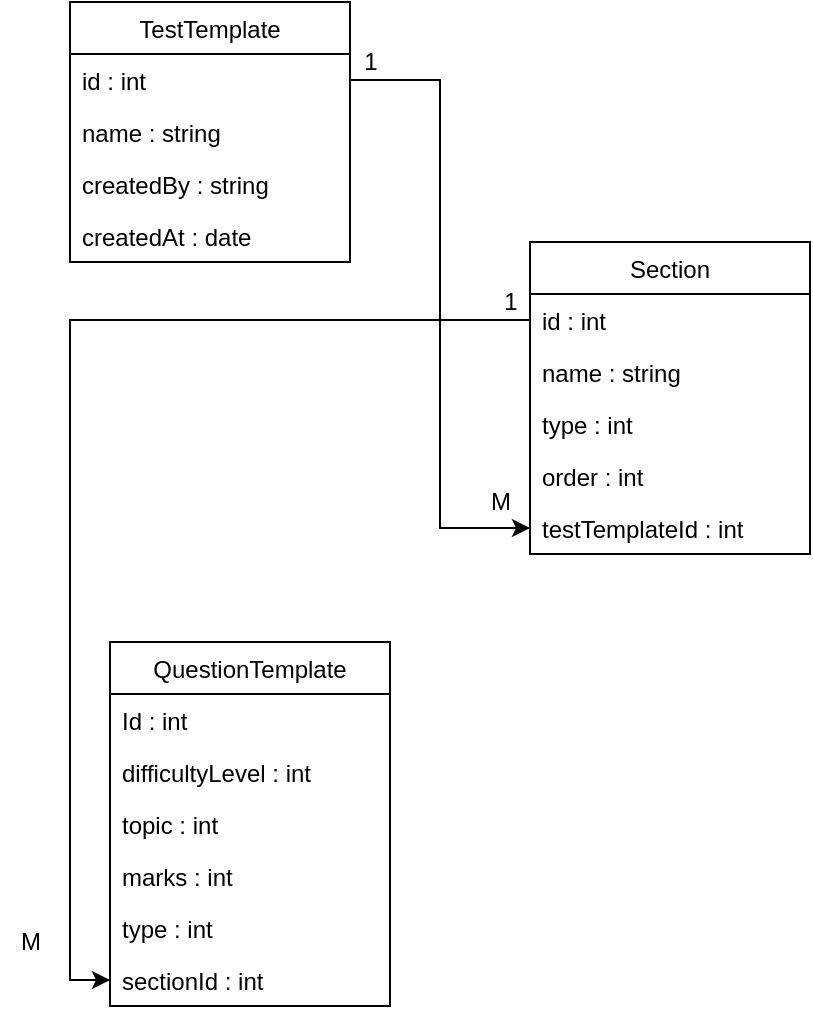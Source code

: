 <mxfile version="14.3.0" type="github">
  <diagram id="KKL6pzuOYR8Kw1C9JjU4" name="Page-1">
    <mxGraphModel dx="1298" dy="882" grid="1" gridSize="10" guides="1" tooltips="1" connect="1" arrows="1" fold="1" page="1" pageScale="1" pageWidth="827" pageHeight="1169" math="0" shadow="0">
      <root>
        <mxCell id="0" />
        <mxCell id="1" parent="0" />
        <mxCell id="S5DggmXC1KheYC-CRoR4-1" value="TestTemplate" style="swimlane;fontStyle=0;childLayout=stackLayout;horizontal=1;startSize=26;fillColor=none;horizontalStack=0;resizeParent=1;resizeParentMax=0;resizeLast=0;collapsible=1;marginBottom=0;" vertex="1" parent="1">
          <mxGeometry x="130" y="200" width="140" height="130" as="geometry" />
        </mxCell>
        <mxCell id="S5DggmXC1KheYC-CRoR4-2" value="id : int" style="text;strokeColor=none;fillColor=none;align=left;verticalAlign=top;spacingLeft=4;spacingRight=4;overflow=hidden;rotatable=0;points=[[0,0.5],[1,0.5]];portConstraint=eastwest;" vertex="1" parent="S5DggmXC1KheYC-CRoR4-1">
          <mxGeometry y="26" width="140" height="26" as="geometry" />
        </mxCell>
        <mxCell id="S5DggmXC1KheYC-CRoR4-3" value="name : string" style="text;strokeColor=none;fillColor=none;align=left;verticalAlign=top;spacingLeft=4;spacingRight=4;overflow=hidden;rotatable=0;points=[[0,0.5],[1,0.5]];portConstraint=eastwest;" vertex="1" parent="S5DggmXC1KheYC-CRoR4-1">
          <mxGeometry y="52" width="140" height="26" as="geometry" />
        </mxCell>
        <mxCell id="S5DggmXC1KheYC-CRoR4-4" value="createdBy : string" style="text;strokeColor=none;fillColor=none;align=left;verticalAlign=top;spacingLeft=4;spacingRight=4;overflow=hidden;rotatable=0;points=[[0,0.5],[1,0.5]];portConstraint=eastwest;" vertex="1" parent="S5DggmXC1KheYC-CRoR4-1">
          <mxGeometry y="78" width="140" height="26" as="geometry" />
        </mxCell>
        <mxCell id="S5DggmXC1KheYC-CRoR4-5" value="createdAt : date" style="text;strokeColor=none;fillColor=none;align=left;verticalAlign=top;spacingLeft=4;spacingRight=4;overflow=hidden;rotatable=0;points=[[0,0.5],[1,0.5]];portConstraint=eastwest;" vertex="1" parent="S5DggmXC1KheYC-CRoR4-1">
          <mxGeometry y="104" width="140" height="26" as="geometry" />
        </mxCell>
        <mxCell id="S5DggmXC1KheYC-CRoR4-7" value="Section" style="swimlane;fontStyle=0;childLayout=stackLayout;horizontal=1;startSize=26;fillColor=none;horizontalStack=0;resizeParent=1;resizeParentMax=0;resizeLast=0;collapsible=1;marginBottom=0;" vertex="1" parent="1">
          <mxGeometry x="360" y="320" width="140" height="156" as="geometry" />
        </mxCell>
        <mxCell id="S5DggmXC1KheYC-CRoR4-8" value="id : int" style="text;strokeColor=none;fillColor=none;align=left;verticalAlign=top;spacingLeft=4;spacingRight=4;overflow=hidden;rotatable=0;points=[[0,0.5],[1,0.5]];portConstraint=eastwest;" vertex="1" parent="S5DggmXC1KheYC-CRoR4-7">
          <mxGeometry y="26" width="140" height="26" as="geometry" />
        </mxCell>
        <mxCell id="S5DggmXC1KheYC-CRoR4-9" value="name : string" style="text;strokeColor=none;fillColor=none;align=left;verticalAlign=top;spacingLeft=4;spacingRight=4;overflow=hidden;rotatable=0;points=[[0,0.5],[1,0.5]];portConstraint=eastwest;" vertex="1" parent="S5DggmXC1KheYC-CRoR4-7">
          <mxGeometry y="52" width="140" height="26" as="geometry" />
        </mxCell>
        <mxCell id="S5DggmXC1KheYC-CRoR4-10" value="type : int" style="text;strokeColor=none;fillColor=none;align=left;verticalAlign=top;spacingLeft=4;spacingRight=4;overflow=hidden;rotatable=0;points=[[0,0.5],[1,0.5]];portConstraint=eastwest;" vertex="1" parent="S5DggmXC1KheYC-CRoR4-7">
          <mxGeometry y="78" width="140" height="26" as="geometry" />
        </mxCell>
        <mxCell id="S5DggmXC1KheYC-CRoR4-11" value="order : int" style="text;strokeColor=none;fillColor=none;align=left;verticalAlign=top;spacingLeft=4;spacingRight=4;overflow=hidden;rotatable=0;points=[[0,0.5],[1,0.5]];portConstraint=eastwest;" vertex="1" parent="S5DggmXC1KheYC-CRoR4-7">
          <mxGeometry y="104" width="140" height="26" as="geometry" />
        </mxCell>
        <mxCell id="S5DggmXC1KheYC-CRoR4-21" value="testTemplateId : int" style="text;strokeColor=none;fillColor=none;align=left;verticalAlign=top;spacingLeft=4;spacingRight=4;overflow=hidden;rotatable=0;points=[[0,0.5],[1,0.5]];portConstraint=eastwest;" vertex="1" parent="S5DggmXC1KheYC-CRoR4-7">
          <mxGeometry y="130" width="140" height="26" as="geometry" />
        </mxCell>
        <mxCell id="S5DggmXC1KheYC-CRoR4-13" value="QuestionTemplate" style="swimlane;fontStyle=0;childLayout=stackLayout;horizontal=1;startSize=26;fillColor=none;horizontalStack=0;resizeParent=1;resizeParentMax=0;resizeLast=0;collapsible=1;marginBottom=0;" vertex="1" parent="1">
          <mxGeometry x="150" y="520" width="140" height="182" as="geometry" />
        </mxCell>
        <mxCell id="S5DggmXC1KheYC-CRoR4-14" value="Id : int" style="text;strokeColor=none;fillColor=none;align=left;verticalAlign=top;spacingLeft=4;spacingRight=4;overflow=hidden;rotatable=0;points=[[0,0.5],[1,0.5]];portConstraint=eastwest;" vertex="1" parent="S5DggmXC1KheYC-CRoR4-13">
          <mxGeometry y="26" width="140" height="26" as="geometry" />
        </mxCell>
        <mxCell id="S5DggmXC1KheYC-CRoR4-15" value="difficultyLevel : int " style="text;strokeColor=none;fillColor=none;align=left;verticalAlign=top;spacingLeft=4;spacingRight=4;overflow=hidden;rotatable=0;points=[[0,0.5],[1,0.5]];portConstraint=eastwest;" vertex="1" parent="S5DggmXC1KheYC-CRoR4-13">
          <mxGeometry y="52" width="140" height="26" as="geometry" />
        </mxCell>
        <mxCell id="S5DggmXC1KheYC-CRoR4-16" value="topic : int" style="text;strokeColor=none;fillColor=none;align=left;verticalAlign=top;spacingLeft=4;spacingRight=4;overflow=hidden;rotatable=0;points=[[0,0.5],[1,0.5]];portConstraint=eastwest;" vertex="1" parent="S5DggmXC1KheYC-CRoR4-13">
          <mxGeometry y="78" width="140" height="26" as="geometry" />
        </mxCell>
        <mxCell id="S5DggmXC1KheYC-CRoR4-17" value="marks : int" style="text;strokeColor=none;fillColor=none;align=left;verticalAlign=top;spacingLeft=4;spacingRight=4;overflow=hidden;rotatable=0;points=[[0,0.5],[1,0.5]];portConstraint=eastwest;" vertex="1" parent="S5DggmXC1KheYC-CRoR4-13">
          <mxGeometry y="104" width="140" height="26" as="geometry" />
        </mxCell>
        <mxCell id="S5DggmXC1KheYC-CRoR4-19" value="type : int" style="text;strokeColor=none;fillColor=none;align=left;verticalAlign=top;spacingLeft=4;spacingRight=4;overflow=hidden;rotatable=0;points=[[0,0.5],[1,0.5]];portConstraint=eastwest;" vertex="1" parent="S5DggmXC1KheYC-CRoR4-13">
          <mxGeometry y="130" width="140" height="26" as="geometry" />
        </mxCell>
        <mxCell id="S5DggmXC1KheYC-CRoR4-6" value="sectionId : int" style="text;strokeColor=none;fillColor=none;align=left;verticalAlign=top;spacingLeft=4;spacingRight=4;overflow=hidden;rotatable=0;points=[[0,0.5],[1,0.5]];portConstraint=eastwest;" vertex="1" parent="S5DggmXC1KheYC-CRoR4-13">
          <mxGeometry y="156" width="140" height="26" as="geometry" />
        </mxCell>
        <mxCell id="S5DggmXC1KheYC-CRoR4-22" style="edgeStyle=orthogonalEdgeStyle;rounded=0;orthogonalLoop=1;jettySize=auto;html=1;entryX=0;entryY=0.5;entryDx=0;entryDy=0;" edge="1" parent="1" source="S5DggmXC1KheYC-CRoR4-2" target="S5DggmXC1KheYC-CRoR4-21">
          <mxGeometry relative="1" as="geometry" />
        </mxCell>
        <mxCell id="S5DggmXC1KheYC-CRoR4-23" value="1" style="text;html=1;align=center;verticalAlign=middle;resizable=0;points=[];autosize=1;" vertex="1" parent="1">
          <mxGeometry x="270" y="220" width="20" height="20" as="geometry" />
        </mxCell>
        <mxCell id="S5DggmXC1KheYC-CRoR4-24" value="M" style="text;html=1;align=center;verticalAlign=middle;resizable=0;points=[];autosize=1;" vertex="1" parent="1">
          <mxGeometry x="330" y="440" width="30" height="20" as="geometry" />
        </mxCell>
        <mxCell id="S5DggmXC1KheYC-CRoR4-25" style="edgeStyle=orthogonalEdgeStyle;rounded=0;orthogonalLoop=1;jettySize=auto;html=1;entryX=0;entryY=0.5;entryDx=0;entryDy=0;" edge="1" parent="1" source="S5DggmXC1KheYC-CRoR4-8" target="S5DggmXC1KheYC-CRoR4-6">
          <mxGeometry relative="1" as="geometry" />
        </mxCell>
        <mxCell id="S5DggmXC1KheYC-CRoR4-26" value="1" style="text;html=1;align=center;verticalAlign=middle;resizable=0;points=[];autosize=1;" vertex="1" parent="1">
          <mxGeometry x="340" y="340" width="20" height="20" as="geometry" />
        </mxCell>
        <mxCell id="S5DggmXC1KheYC-CRoR4-27" value="M" style="text;html=1;align=center;verticalAlign=middle;resizable=0;points=[];autosize=1;" vertex="1" parent="1">
          <mxGeometry x="95" y="660" width="30" height="20" as="geometry" />
        </mxCell>
      </root>
    </mxGraphModel>
  </diagram>
</mxfile>

